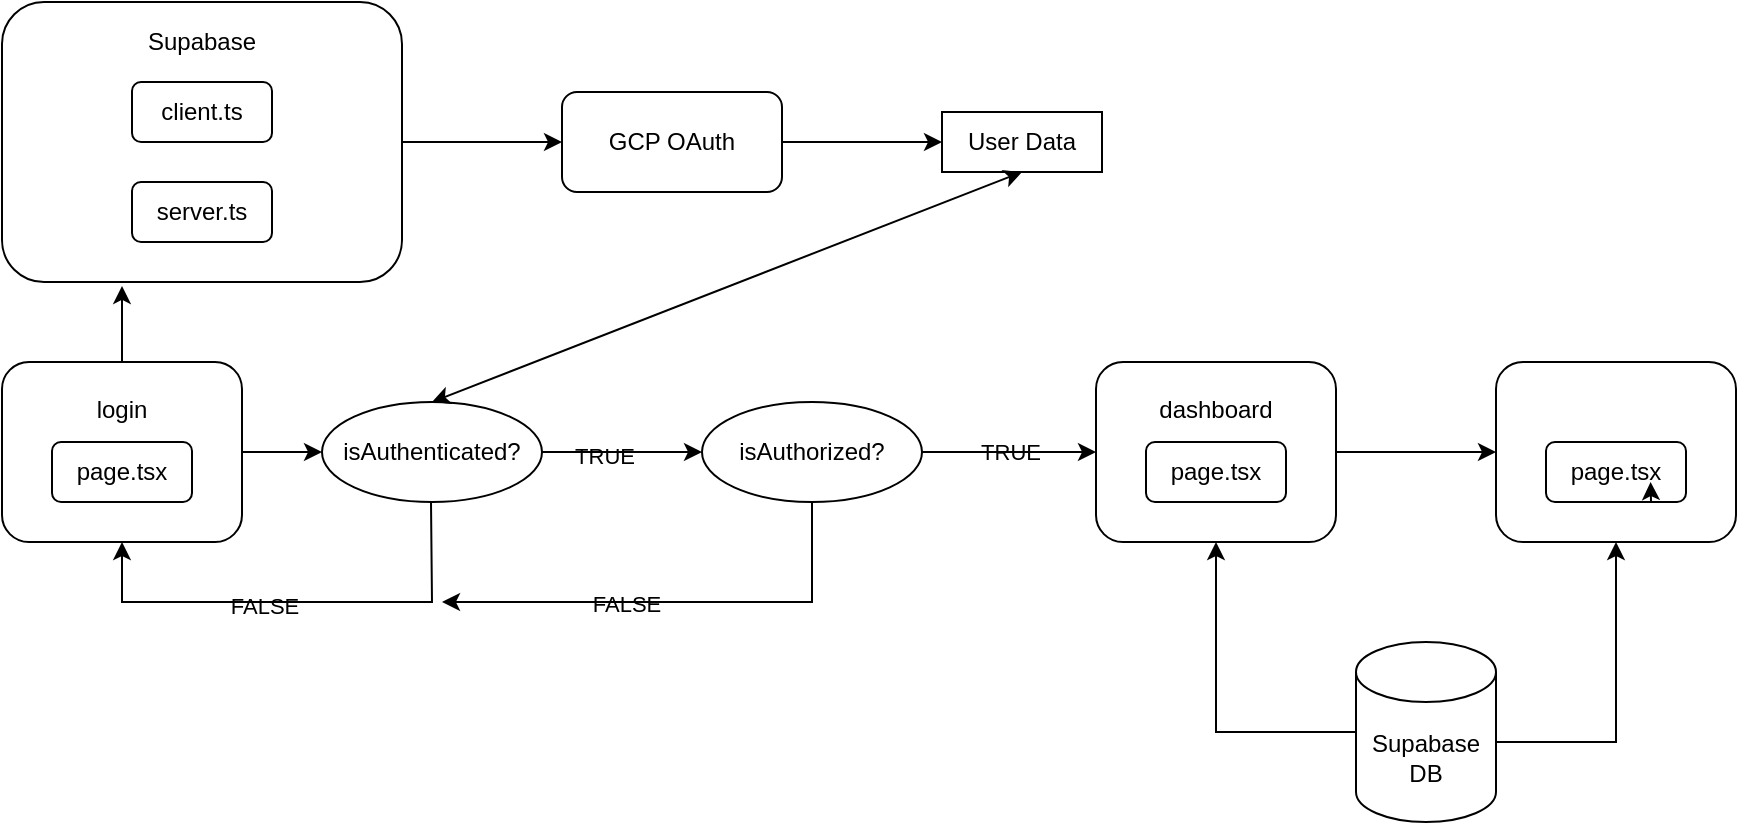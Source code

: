 <mxfile version="26.2.9">
  <diagram id="C5RBs43oDa-KdzZeNtuy" name="Page-1">
    <mxGraphModel dx="1901" dy="625" grid="1" gridSize="10" guides="1" tooltips="1" connect="1" arrows="1" fold="1" page="1" pageScale="1" pageWidth="827" pageHeight="1169" background="none" math="0" shadow="0">
      <root>
        <mxCell id="WIyWlLk6GJQsqaUBKTNV-0" />
        <mxCell id="WIyWlLk6GJQsqaUBKTNV-1" parent="WIyWlLk6GJQsqaUBKTNV-0" />
        <mxCell id="dY4LlZDAsTHVXzhyUzT2-2" value="Supabase DB" style="shape=cylinder3;whiteSpace=wrap;html=1;boundedLbl=1;backgroundOutline=1;size=15;fontColor=light-dark(#000000,#000000);labelBackgroundColor=light-dark(default, #ffffff);fillColor=none;strokeColor=light-dark(#000000,#000000);" vertex="1" parent="WIyWlLk6GJQsqaUBKTNV-1">
          <mxGeometry x="637" y="400" width="70" height="90" as="geometry" />
        </mxCell>
        <mxCell id="dY4LlZDAsTHVXzhyUzT2-4" value="&lt;div&gt;Supabase&lt;/div&gt;&lt;div&gt;&lt;br&gt;&lt;/div&gt;&lt;div&gt;&lt;br&gt;&lt;/div&gt;&lt;div&gt;&lt;br&gt;&lt;/div&gt;&lt;div&gt;&lt;br&gt;&lt;/div&gt;&lt;div&gt;&lt;br&gt;&lt;/div&gt;&lt;div&gt;&lt;br&gt;&lt;/div&gt;&lt;div&gt;&lt;br&gt;&lt;/div&gt;" style="rounded=1;whiteSpace=wrap;html=1;fontColor=light-dark(#000000,#000000);labelBackgroundColor=light-dark(default, #ffffff);fillColor=none;strokeColor=light-dark(#000000,#000000);" vertex="1" parent="WIyWlLk6GJQsqaUBKTNV-1">
          <mxGeometry x="-40" y="80" width="200" height="140" as="geometry" />
        </mxCell>
        <mxCell id="dY4LlZDAsTHVXzhyUzT2-3" value="client.ts" style="rounded=1;whiteSpace=wrap;html=1;fontColor=light-dark(#000000,#000000);labelBackgroundColor=light-dark(default, #ffffff);fillColor=none;strokeColor=light-dark(#000000,#000000);" vertex="1" parent="WIyWlLk6GJQsqaUBKTNV-1">
          <mxGeometry x="25" y="120" width="70" height="30" as="geometry" />
        </mxCell>
        <mxCell id="dY4LlZDAsTHVXzhyUzT2-5" value="server.ts" style="rounded=1;whiteSpace=wrap;html=1;fontColor=light-dark(#000000,#000000);labelBackgroundColor=light-dark(default, #ffffff);fillColor=none;strokeColor=light-dark(#000000,#000000);" vertex="1" parent="WIyWlLk6GJQsqaUBKTNV-1">
          <mxGeometry x="25" y="170" width="70" height="30" as="geometry" />
        </mxCell>
        <mxCell id="dY4LlZDAsTHVXzhyUzT2-6" value="User Data" style="rounded=0;whiteSpace=wrap;html=1;fontColor=light-dark(#000000,#000000);labelBackgroundColor=none;labelBorderColor=none;fillColor=none;strokeColor=light-dark(#000000,#000000);" vertex="1" parent="WIyWlLk6GJQsqaUBKTNV-1">
          <mxGeometry x="430" y="135" width="80" height="30" as="geometry" />
        </mxCell>
        <mxCell id="dY4LlZDAsTHVXzhyUzT2-7" value="" style="endArrow=classic;html=1;rounded=0;exitX=1;exitY=0.5;exitDx=0;exitDy=0;fontColor=light-dark(#000000,#000000);labelBackgroundColor=light-dark(default, #ffffff);strokeColor=light-dark(#000000,#000000);" edge="1" parent="WIyWlLk6GJQsqaUBKTNV-1" source="dY4LlZDAsTHVXzhyUzT2-4">
          <mxGeometry width="50" height="50" relative="1" as="geometry">
            <mxPoint x="170" y="260" as="sourcePoint" />
            <mxPoint x="240" y="150" as="targetPoint" />
          </mxGeometry>
        </mxCell>
        <mxCell id="dY4LlZDAsTHVXzhyUzT2-8" value="GCP OAuth" style="rounded=1;whiteSpace=wrap;html=1;fontColor=light-dark(#000000,#000000);labelBackgroundColor=light-dark(default, #ffffff);fillColor=none;strokeColor=light-dark(#000000,#000000);" vertex="1" parent="WIyWlLk6GJQsqaUBKTNV-1">
          <mxGeometry x="240" y="125" width="110" height="50" as="geometry" />
        </mxCell>
        <mxCell id="dY4LlZDAsTHVXzhyUzT2-9" value="" style="endArrow=classic;html=1;rounded=0;exitX=1;exitY=0.5;exitDx=0;exitDy=0;fontColor=light-dark(#000000,#000000);labelBackgroundColor=light-dark(default, #ffffff);strokeColor=light-dark(#000000,#000000);" edge="1" parent="WIyWlLk6GJQsqaUBKTNV-1" source="dY4LlZDAsTHVXzhyUzT2-8">
          <mxGeometry width="50" height="50" relative="1" as="geometry">
            <mxPoint x="360" y="150" as="sourcePoint" />
            <mxPoint x="430" y="150" as="targetPoint" />
          </mxGeometry>
        </mxCell>
        <mxCell id="dY4LlZDAsTHVXzhyUzT2-12" value="&lt;div&gt;dashboard&lt;/div&gt;&lt;div&gt;&lt;br&gt;&lt;/div&gt;&lt;div&gt;&lt;br&gt;&lt;/div&gt;&lt;div&gt;&lt;br&gt;&lt;/div&gt;" style="rounded=1;whiteSpace=wrap;html=1;fontColor=light-dark(#000000,#000000);labelBackgroundColor=light-dark(default, #ffffff);fillColor=none;strokeColor=light-dark(#000000,#000000);" vertex="1" parent="WIyWlLk6GJQsqaUBKTNV-1">
          <mxGeometry x="507" y="260" width="120" height="90" as="geometry" />
        </mxCell>
        <mxCell id="dY4LlZDAsTHVXzhyUzT2-16" value="&lt;div&gt;page.tsx&lt;/div&gt;" style="rounded=1;whiteSpace=wrap;html=1;fontColor=light-dark(#000000,#000000);labelBackgroundColor=light-dark(default, #ffffff);fillColor=none;strokeColor=light-dark(#000000,#000000);" vertex="1" parent="WIyWlLk6GJQsqaUBKTNV-1">
          <mxGeometry x="532" y="300" width="70" height="30" as="geometry" />
        </mxCell>
        <mxCell id="dY4LlZDAsTHVXzhyUzT2-17" value="" style="endArrow=classic;html=1;rounded=0;exitX=1;exitY=0.5;exitDx=0;exitDy=0;fontColor=light-dark(#000000,#000000);labelBackgroundColor=light-dark(default, #ffffff);strokeColor=light-dark(#000000,#000000);" edge="1" parent="WIyWlLk6GJQsqaUBKTNV-1" source="dY4LlZDAsTHVXzhyUzT2-12">
          <mxGeometry width="50" height="50" relative="1" as="geometry">
            <mxPoint x="677" y="330" as="sourcePoint" />
            <mxPoint x="707" y="305" as="targetPoint" />
          </mxGeometry>
        </mxCell>
        <mxCell id="dY4LlZDAsTHVXzhyUzT2-19" value="&lt;div&gt;patient/[id]&lt;/div&gt;&lt;div&gt;&lt;br&gt;&lt;/div&gt;&lt;div&gt;&lt;br&gt;&lt;/div&gt;&lt;div&gt;&lt;br&gt;&lt;/div&gt;" style="rounded=1;whiteSpace=wrap;html=1;fontColor=none;noLabel=1;labelBackgroundColor=light-dark(default, #ffffff);fillColor=none;strokeColor=light-dark(#000000,#000000);" vertex="1" parent="WIyWlLk6GJQsqaUBKTNV-1">
          <mxGeometry x="707" y="260" width="120" height="90" as="geometry" />
        </mxCell>
        <mxCell id="dY4LlZDAsTHVXzhyUzT2-20" value="&lt;div&gt;page.tsx&lt;/div&gt;" style="rounded=1;whiteSpace=wrap;html=1;fontColor=light-dark(#000000,#000000);labelBackgroundColor=light-dark(default, #ffffff);fillColor=none;strokeColor=light-dark(#000000,#000000);" vertex="1" parent="WIyWlLk6GJQsqaUBKTNV-1">
          <mxGeometry x="732" y="300" width="70" height="30" as="geometry" />
        </mxCell>
        <mxCell id="dY4LlZDAsTHVXzhyUzT2-21" value="&lt;div&gt;login&lt;/div&gt;&lt;div&gt;&lt;br&gt;&lt;/div&gt;&lt;div&gt;&lt;br&gt;&lt;/div&gt;&lt;div&gt;&lt;br&gt;&lt;/div&gt;" style="rounded=1;whiteSpace=wrap;html=1;fontColor=light-dark(#000000,#000000);labelBackgroundColor=light-dark(default, #ffffff);fillColor=none;strokeColor=light-dark(#000000,#000000);" vertex="1" parent="WIyWlLk6GJQsqaUBKTNV-1">
          <mxGeometry x="-40" y="260" width="120" height="90" as="geometry" />
        </mxCell>
        <mxCell id="dY4LlZDAsTHVXzhyUzT2-22" value="&lt;div&gt;page.tsx&lt;/div&gt;" style="rounded=1;whiteSpace=wrap;html=1;fontColor=light-dark(#000000,#000000);labelBackgroundColor=light-dark(default, #ffffff);fillColor=none;strokeColor=light-dark(#000000,#000000);" vertex="1" parent="WIyWlLk6GJQsqaUBKTNV-1">
          <mxGeometry x="-15" y="300" width="70" height="30" as="geometry" />
        </mxCell>
        <mxCell id="dY4LlZDAsTHVXzhyUzT2-24" value="isAuthenticated?" style="ellipse;whiteSpace=wrap;html=1;fontColor=light-dark(#000000,#000000);labelBackgroundColor=light-dark(default, #ffffff);fillColor=none;strokeColor=light-dark(#000000,#000000);" vertex="1" parent="WIyWlLk6GJQsqaUBKTNV-1">
          <mxGeometry x="120" y="280" width="110" height="50" as="geometry" />
        </mxCell>
        <mxCell id="dY4LlZDAsTHVXzhyUzT2-25" value="" style="endArrow=classic;html=1;rounded=0;exitX=1;exitY=0.5;exitDx=0;exitDy=0;entryX=0;entryY=0.5;entryDx=0;entryDy=0;fontColor=light-dark(#000000,#000000);labelBackgroundColor=light-dark(default, #ffffff);strokeColor=light-dark(#000000,#000000);" edge="1" parent="WIyWlLk6GJQsqaUBKTNV-1" source="dY4LlZDAsTHVXzhyUzT2-24" target="dY4LlZDAsTHVXzhyUzT2-37">
          <mxGeometry width="50" height="50" relative="1" as="geometry">
            <mxPoint x="240" y="330" as="sourcePoint" />
            <mxPoint x="280" y="305" as="targetPoint" />
          </mxGeometry>
        </mxCell>
        <mxCell id="dY4LlZDAsTHVXzhyUzT2-44" value="TRUE" style="edgeLabel;html=1;align=center;verticalAlign=middle;resizable=0;points=[];fontColor=light-dark(#000000,#000000);labelBackgroundColor=light-dark(default, #ffffff);strokeColor=light-dark(#000000,#000000);" vertex="1" connectable="0" parent="dY4LlZDAsTHVXzhyUzT2-25">
          <mxGeometry x="-0.233" y="-2" relative="1" as="geometry">
            <mxPoint as="offset" />
          </mxGeometry>
        </mxCell>
        <mxCell id="dY4LlZDAsTHVXzhyUzT2-30" value="" style="endArrow=classic;html=1;rounded=0;entryX=0.5;entryY=1;entryDx=0;entryDy=0;fontColor=light-dark(#000000,#000000);labelBackgroundColor=light-dark(default, #ffffff);strokeColor=light-dark(#000000,#000000);" edge="1" parent="WIyWlLk6GJQsqaUBKTNV-1" target="dY4LlZDAsTHVXzhyUzT2-21">
          <mxGeometry width="50" height="50" relative="1" as="geometry">
            <mxPoint x="174.5" y="330" as="sourcePoint" />
            <mxPoint x="175" y="350" as="targetPoint" />
            <Array as="points">
              <mxPoint x="175" y="380" />
              <mxPoint x="20" y="380" />
            </Array>
          </mxGeometry>
        </mxCell>
        <mxCell id="dY4LlZDAsTHVXzhyUzT2-39" value="FALSE" style="edgeLabel;html=1;align=center;verticalAlign=middle;resizable=0;points=[];fontColor=light-dark(#000000,#000000);labelBackgroundColor=light-dark(default, #ffffff);strokeColor=light-dark(#000000,#000000);" vertex="1" connectable="0" parent="dY4LlZDAsTHVXzhyUzT2-30">
          <mxGeometry x="0.14" y="2" relative="1" as="geometry">
            <mxPoint as="offset" />
          </mxGeometry>
        </mxCell>
        <mxCell id="dY4LlZDAsTHVXzhyUzT2-32" value="" style="endArrow=classic;html=1;rounded=0;exitX=1;exitY=0.5;exitDx=0;exitDy=0;entryX=0;entryY=0.5;entryDx=0;entryDy=0;fontColor=light-dark(#000000,#000000);labelBackgroundColor=light-dark(default, #ffffff);strokeColor=light-dark(#000000,#000000);" edge="1" parent="WIyWlLk6GJQsqaUBKTNV-1" source="dY4LlZDAsTHVXzhyUzT2-21" target="dY4LlZDAsTHVXzhyUzT2-24">
          <mxGeometry width="50" height="50" relative="1" as="geometry">
            <mxPoint x="70" y="470" as="sourcePoint" />
            <mxPoint x="120" y="420" as="targetPoint" />
          </mxGeometry>
        </mxCell>
        <mxCell id="dY4LlZDAsTHVXzhyUzT2-33" value="" style="endArrow=classic;html=1;rounded=0;exitX=0.5;exitY=0;exitDx=0;exitDy=0;entryX=0.3;entryY=1.014;entryDx=0;entryDy=0;entryPerimeter=0;fontColor=light-dark(#000000,#000000);labelBackgroundColor=light-dark(default, #ffffff);strokeColor=light-dark(#000000,#000000);" edge="1" parent="WIyWlLk6GJQsqaUBKTNV-1" source="dY4LlZDAsTHVXzhyUzT2-21" target="dY4LlZDAsTHVXzhyUzT2-4">
          <mxGeometry width="50" height="50" relative="1" as="geometry">
            <mxPoint x="170" y="270" as="sourcePoint" />
            <mxPoint x="220" y="220" as="targetPoint" />
          </mxGeometry>
        </mxCell>
        <mxCell id="dY4LlZDAsTHVXzhyUzT2-34" value="" style="endArrow=classic;startArrow=classic;html=1;rounded=0;exitX=0.5;exitY=0;exitDx=0;exitDy=0;entryX=0.5;entryY=1;entryDx=0;entryDy=0;fontColor=light-dark(#000000,#000000);labelBackgroundColor=light-dark(default, #ffffff);strokeColor=light-dark(#000000,#000000);" edge="1" parent="WIyWlLk6GJQsqaUBKTNV-1" source="dY4LlZDAsTHVXzhyUzT2-24" target="dY4LlZDAsTHVXzhyUzT2-6">
          <mxGeometry width="50" height="50" relative="1" as="geometry">
            <mxPoint x="200" y="280" as="sourcePoint" />
            <mxPoint x="250" y="230" as="targetPoint" />
          </mxGeometry>
        </mxCell>
        <mxCell id="dY4LlZDAsTHVXzhyUzT2-35" value="" style="endArrow=classic;html=1;rounded=0;exitX=0;exitY=0.5;exitDx=0;exitDy=0;exitPerimeter=0;entryX=0.5;entryY=1;entryDx=0;entryDy=0;fontColor=light-dark(#000000,#000000);labelBackgroundColor=light-dark(default, #ffffff);strokeColor=light-dark(#000000,#000000);" edge="1" parent="WIyWlLk6GJQsqaUBKTNV-1" source="dY4LlZDAsTHVXzhyUzT2-2" target="dY4LlZDAsTHVXzhyUzT2-12">
          <mxGeometry width="50" height="50" relative="1" as="geometry">
            <mxPoint x="557" y="490" as="sourcePoint" />
            <mxPoint x="607" y="440" as="targetPoint" />
            <Array as="points">
              <mxPoint x="567" y="445" />
            </Array>
          </mxGeometry>
        </mxCell>
        <mxCell id="dY4LlZDAsTHVXzhyUzT2-36" value="" style="endArrow=classic;html=1;rounded=0;entryX=0.5;entryY=1;entryDx=0;entryDy=0;fontColor=light-dark(#000000,#000000);labelBackgroundColor=light-dark(default, #ffffff);strokeColor=light-dark(#000000,#000000);" edge="1" parent="WIyWlLk6GJQsqaUBKTNV-1" target="dY4LlZDAsTHVXzhyUzT2-19">
          <mxGeometry width="50" height="50" relative="1" as="geometry">
            <mxPoint x="707" y="450" as="sourcePoint" />
            <mxPoint x="757" y="400" as="targetPoint" />
            <Array as="points">
              <mxPoint x="767" y="450" />
            </Array>
          </mxGeometry>
        </mxCell>
        <mxCell id="dY4LlZDAsTHVXzhyUzT2-45" value="TRUE" style="edgeStyle=orthogonalEdgeStyle;rounded=0;orthogonalLoop=1;jettySize=auto;html=1;entryX=0;entryY=0.5;entryDx=0;entryDy=0;fontColor=light-dark(#000000,#000000);labelBackgroundColor=light-dark(default, #ffffff);strokeColor=light-dark(#000000,#000000);" edge="1" parent="WIyWlLk6GJQsqaUBKTNV-1" source="dY4LlZDAsTHVXzhyUzT2-37" target="dY4LlZDAsTHVXzhyUzT2-12">
          <mxGeometry relative="1" as="geometry" />
        </mxCell>
        <mxCell id="dY4LlZDAsTHVXzhyUzT2-37" value="isAuthorized?" style="ellipse;whiteSpace=wrap;html=1;fontColor=light-dark(#000000,#000000);labelBackgroundColor=light-dark(default, #ffffff);fillColor=none;strokeColor=light-dark(#000000,#000000);" vertex="1" parent="WIyWlLk6GJQsqaUBKTNV-1">
          <mxGeometry x="310" y="280" width="110" height="50" as="geometry" />
        </mxCell>
        <mxCell id="dY4LlZDAsTHVXzhyUzT2-49" value="" style="endArrow=classic;html=1;rounded=0;exitX=0.5;exitY=1;exitDx=0;exitDy=0;fontColor=light-dark(#000000,#000000);labelBackgroundColor=light-dark(default, #ffffff);strokeColor=light-dark(#000000,#000000);" edge="1" parent="WIyWlLk6GJQsqaUBKTNV-1" source="dY4LlZDAsTHVXzhyUzT2-37">
          <mxGeometry width="50" height="50" relative="1" as="geometry">
            <mxPoint x="390" y="340" as="sourcePoint" />
            <mxPoint x="180" y="380" as="targetPoint" />
            <Array as="points">
              <mxPoint x="365" y="380" />
            </Array>
          </mxGeometry>
        </mxCell>
        <mxCell id="dY4LlZDAsTHVXzhyUzT2-50" value="FALSE" style="edgeLabel;html=1;align=center;verticalAlign=middle;resizable=0;points=[];fontColor=light-dark(#000000,#000000);labelBackgroundColor=light-dark(default, #ffffff);strokeColor=light-dark(#000000,#000000);" vertex="1" connectable="0" parent="dY4LlZDAsTHVXzhyUzT2-49">
          <mxGeometry x="0.219" y="1" relative="1" as="geometry">
            <mxPoint as="offset" />
          </mxGeometry>
        </mxCell>
        <mxCell id="dY4LlZDAsTHVXzhyUzT2-51" style="edgeStyle=orthogonalEdgeStyle;rounded=0;orthogonalLoop=1;jettySize=auto;html=1;exitX=0.75;exitY=1;exitDx=0;exitDy=0;entryX=0.747;entryY=0.667;entryDx=0;entryDy=0;entryPerimeter=0;labelBackgroundColor=light-dark(default, #ffffff);strokeColor=light-dark(#000000,#000000);" edge="1" parent="WIyWlLk6GJQsqaUBKTNV-1" source="dY4LlZDAsTHVXzhyUzT2-20" target="dY4LlZDAsTHVXzhyUzT2-20">
          <mxGeometry relative="1" as="geometry" />
        </mxCell>
      </root>
    </mxGraphModel>
  </diagram>
</mxfile>
